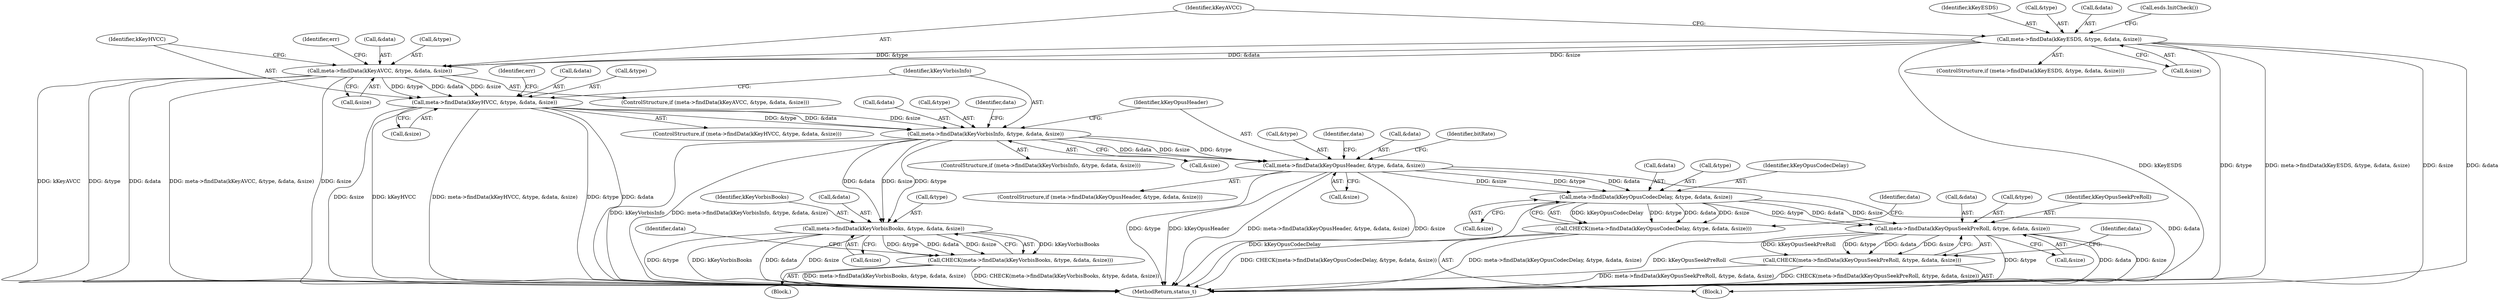 digraph "0_Android_0bb5ced60304da7f61478ffd359e7ba65d72f181_1@pointer" {
"1000187" [label="(Call,meta->findData(kKeyHVCC, &type, &data, &size))"];
"1000150" [label="(Call,meta->findData(kKeyAVCC, &type, &data, &size))"];
"1000123" [label="(Call,meta->findData(kKeyESDS, &type, &data, &size))"];
"1000222" [label="(Call,meta->findData(kKeyVorbisInfo, &type, &data, &size))"];
"1000235" [label="(Call,meta->findData(kKeyVorbisBooks, &type, &data, &size))"];
"1000234" [label="(Call,CHECK(meta->findData(kKeyVorbisBooks, &type, &data, &size)))"];
"1000248" [label="(Call,meta->findData(kKeyOpusHeader, &type, &data, &size))"];
"1000261" [label="(Call,meta->findData(kKeyOpusCodecDelay, &type, &data, &size))"];
"1000260" [label="(Call,CHECK(meta->findData(kKeyOpusCodecDelay, &type, &data, &size)))"];
"1000273" [label="(Call,meta->findData(kKeyOpusSeekPreRoll, &type, &data, &size))"];
"1000272" [label="(Call,CHECK(meta->findData(kKeyOpusSeekPreRoll, &type, &data, &size)))"];
"1000279" [label="(Call,&size)"];
"1000188" [label="(Identifier,kKeyHVCC)"];
"1000250" [label="(Call,&type)"];
"1000224" [label="(Call,&type)"];
"1000247" [label="(ControlStructure,if (meta->findData(kKeyOpusHeader, &type, &data, &size)))"];
"1000221" [label="(ControlStructure,if (meta->findData(kKeyVorbisInfo, &type, &data, &size)))"];
"1000570" [label="(MethodReturn,status_t)"];
"1000122" [label="(ControlStructure,if (meta->findData(kKeyESDS, &type, &data, &size)))"];
"1000258" [label="(Identifier,data)"];
"1000151" [label="(Identifier,kKeyAVCC)"];
"1000191" [label="(Call,&data)"];
"1000186" [label="(ControlStructure,if (meta->findData(kKeyHVCC, &type, &data, &size)))"];
"1000232" [label="(Identifier,data)"];
"1000267" [label="(Call,&size)"];
"1000273" [label="(Call,meta->findData(kKeyOpusSeekPreRoll, &type, &data, &size))"];
"1000223" [label="(Identifier,kKeyVorbisInfo)"];
"1000252" [label="(Call,&data)"];
"1000256" [label="(Block,)"];
"1000270" [label="(Identifier,data)"];
"1000222" [label="(Call,meta->findData(kKeyVorbisInfo, &type, &data, &size))"];
"1000249" [label="(Identifier,kKeyOpusHeader)"];
"1000248" [label="(Call,meta->findData(kKeyOpusHeader, &type, &data, &size))"];
"1000277" [label="(Call,&data)"];
"1000165" [label="(Identifier,err)"];
"1000189" [label="(Call,&type)"];
"1000286" [label="(Identifier,bitRate)"];
"1000156" [label="(Call,&size)"];
"1000230" [label="(Block,)"];
"1000124" [label="(Identifier,kKeyESDS)"];
"1000129" [label="(Call,&size)"];
"1000237" [label="(Call,&type)"];
"1000187" [label="(Call,meta->findData(kKeyHVCC, &type, &data, &size))"];
"1000125" [label="(Call,&type)"];
"1000127" [label="(Call,&data)"];
"1000265" [label="(Call,&data)"];
"1000235" [label="(Call,meta->findData(kKeyVorbisBooks, &type, &data, &size))"];
"1000228" [label="(Call,&size)"];
"1000202" [label="(Identifier,err)"];
"1000275" [label="(Call,&type)"];
"1000149" [label="(ControlStructure,if (meta->findData(kKeyAVCC, &type, &data, &size)))"];
"1000241" [label="(Call,&size)"];
"1000244" [label="(Identifier,data)"];
"1000282" [label="(Identifier,data)"];
"1000154" [label="(Call,&data)"];
"1000272" [label="(Call,CHECK(meta->findData(kKeyOpusSeekPreRoll, &type, &data, &size)))"];
"1000226" [label="(Call,&data)"];
"1000263" [label="(Call,&type)"];
"1000134" [label="(Call,esds.InitCheck())"];
"1000274" [label="(Identifier,kKeyOpusSeekPreRoll)"];
"1000152" [label="(Call,&type)"];
"1000261" [label="(Call,meta->findData(kKeyOpusCodecDelay, &type, &data, &size))"];
"1000260" [label="(Call,CHECK(meta->findData(kKeyOpusCodecDelay, &type, &data, &size)))"];
"1000234" [label="(Call,CHECK(meta->findData(kKeyVorbisBooks, &type, &data, &size)))"];
"1000150" [label="(Call,meta->findData(kKeyAVCC, &type, &data, &size))"];
"1000262" [label="(Identifier,kKeyOpusCodecDelay)"];
"1000193" [label="(Call,&size)"];
"1000236" [label="(Identifier,kKeyVorbisBooks)"];
"1000123" [label="(Call,meta->findData(kKeyESDS, &type, &data, &size))"];
"1000239" [label="(Call,&data)"];
"1000254" [label="(Call,&size)"];
"1000187" -> "1000186"  [label="AST: "];
"1000187" -> "1000193"  [label="CFG: "];
"1000188" -> "1000187"  [label="AST: "];
"1000189" -> "1000187"  [label="AST: "];
"1000191" -> "1000187"  [label="AST: "];
"1000193" -> "1000187"  [label="AST: "];
"1000202" -> "1000187"  [label="CFG: "];
"1000223" -> "1000187"  [label="CFG: "];
"1000187" -> "1000570"  [label="DDG: kKeyHVCC"];
"1000187" -> "1000570"  [label="DDG: meta->findData(kKeyHVCC, &type, &data, &size)"];
"1000187" -> "1000570"  [label="DDG: &type"];
"1000187" -> "1000570"  [label="DDG: &data"];
"1000187" -> "1000570"  [label="DDG: &size"];
"1000150" -> "1000187"  [label="DDG: &type"];
"1000150" -> "1000187"  [label="DDG: &data"];
"1000150" -> "1000187"  [label="DDG: &size"];
"1000187" -> "1000222"  [label="DDG: &type"];
"1000187" -> "1000222"  [label="DDG: &data"];
"1000187" -> "1000222"  [label="DDG: &size"];
"1000150" -> "1000149"  [label="AST: "];
"1000150" -> "1000156"  [label="CFG: "];
"1000151" -> "1000150"  [label="AST: "];
"1000152" -> "1000150"  [label="AST: "];
"1000154" -> "1000150"  [label="AST: "];
"1000156" -> "1000150"  [label="AST: "];
"1000165" -> "1000150"  [label="CFG: "];
"1000188" -> "1000150"  [label="CFG: "];
"1000150" -> "1000570"  [label="DDG: kKeyAVCC"];
"1000150" -> "1000570"  [label="DDG: &type"];
"1000150" -> "1000570"  [label="DDG: &data"];
"1000150" -> "1000570"  [label="DDG: meta->findData(kKeyAVCC, &type, &data, &size)"];
"1000150" -> "1000570"  [label="DDG: &size"];
"1000123" -> "1000150"  [label="DDG: &type"];
"1000123" -> "1000150"  [label="DDG: &data"];
"1000123" -> "1000150"  [label="DDG: &size"];
"1000123" -> "1000122"  [label="AST: "];
"1000123" -> "1000129"  [label="CFG: "];
"1000124" -> "1000123"  [label="AST: "];
"1000125" -> "1000123"  [label="AST: "];
"1000127" -> "1000123"  [label="AST: "];
"1000129" -> "1000123"  [label="AST: "];
"1000134" -> "1000123"  [label="CFG: "];
"1000151" -> "1000123"  [label="CFG: "];
"1000123" -> "1000570"  [label="DDG: &type"];
"1000123" -> "1000570"  [label="DDG: meta->findData(kKeyESDS, &type, &data, &size)"];
"1000123" -> "1000570"  [label="DDG: &size"];
"1000123" -> "1000570"  [label="DDG: &data"];
"1000123" -> "1000570"  [label="DDG: kKeyESDS"];
"1000222" -> "1000221"  [label="AST: "];
"1000222" -> "1000228"  [label="CFG: "];
"1000223" -> "1000222"  [label="AST: "];
"1000224" -> "1000222"  [label="AST: "];
"1000226" -> "1000222"  [label="AST: "];
"1000228" -> "1000222"  [label="AST: "];
"1000232" -> "1000222"  [label="CFG: "];
"1000249" -> "1000222"  [label="CFG: "];
"1000222" -> "1000570"  [label="DDG: kKeyVorbisInfo"];
"1000222" -> "1000570"  [label="DDG: meta->findData(kKeyVorbisInfo, &type, &data, &size)"];
"1000222" -> "1000235"  [label="DDG: &type"];
"1000222" -> "1000235"  [label="DDG: &data"];
"1000222" -> "1000235"  [label="DDG: &size"];
"1000222" -> "1000248"  [label="DDG: &type"];
"1000222" -> "1000248"  [label="DDG: &data"];
"1000222" -> "1000248"  [label="DDG: &size"];
"1000235" -> "1000234"  [label="AST: "];
"1000235" -> "1000241"  [label="CFG: "];
"1000236" -> "1000235"  [label="AST: "];
"1000237" -> "1000235"  [label="AST: "];
"1000239" -> "1000235"  [label="AST: "];
"1000241" -> "1000235"  [label="AST: "];
"1000234" -> "1000235"  [label="CFG: "];
"1000235" -> "1000570"  [label="DDG: &type"];
"1000235" -> "1000570"  [label="DDG: kKeyVorbisBooks"];
"1000235" -> "1000570"  [label="DDG: &data"];
"1000235" -> "1000570"  [label="DDG: &size"];
"1000235" -> "1000234"  [label="DDG: kKeyVorbisBooks"];
"1000235" -> "1000234"  [label="DDG: &type"];
"1000235" -> "1000234"  [label="DDG: &data"];
"1000235" -> "1000234"  [label="DDG: &size"];
"1000234" -> "1000230"  [label="AST: "];
"1000244" -> "1000234"  [label="CFG: "];
"1000234" -> "1000570"  [label="DDG: meta->findData(kKeyVorbisBooks, &type, &data, &size)"];
"1000234" -> "1000570"  [label="DDG: CHECK(meta->findData(kKeyVorbisBooks, &type, &data, &size))"];
"1000248" -> "1000247"  [label="AST: "];
"1000248" -> "1000254"  [label="CFG: "];
"1000249" -> "1000248"  [label="AST: "];
"1000250" -> "1000248"  [label="AST: "];
"1000252" -> "1000248"  [label="AST: "];
"1000254" -> "1000248"  [label="AST: "];
"1000258" -> "1000248"  [label="CFG: "];
"1000286" -> "1000248"  [label="CFG: "];
"1000248" -> "1000570"  [label="DDG: meta->findData(kKeyOpusHeader, &type, &data, &size)"];
"1000248" -> "1000570"  [label="DDG: &size"];
"1000248" -> "1000570"  [label="DDG: &data"];
"1000248" -> "1000570"  [label="DDG: &type"];
"1000248" -> "1000570"  [label="DDG: kKeyOpusHeader"];
"1000248" -> "1000261"  [label="DDG: &type"];
"1000248" -> "1000261"  [label="DDG: &data"];
"1000248" -> "1000261"  [label="DDG: &size"];
"1000261" -> "1000260"  [label="AST: "];
"1000261" -> "1000267"  [label="CFG: "];
"1000262" -> "1000261"  [label="AST: "];
"1000263" -> "1000261"  [label="AST: "];
"1000265" -> "1000261"  [label="AST: "];
"1000267" -> "1000261"  [label="AST: "];
"1000260" -> "1000261"  [label="CFG: "];
"1000261" -> "1000570"  [label="DDG: kKeyOpusCodecDelay"];
"1000261" -> "1000260"  [label="DDG: kKeyOpusCodecDelay"];
"1000261" -> "1000260"  [label="DDG: &type"];
"1000261" -> "1000260"  [label="DDG: &data"];
"1000261" -> "1000260"  [label="DDG: &size"];
"1000261" -> "1000273"  [label="DDG: &type"];
"1000261" -> "1000273"  [label="DDG: &data"];
"1000261" -> "1000273"  [label="DDG: &size"];
"1000260" -> "1000256"  [label="AST: "];
"1000270" -> "1000260"  [label="CFG: "];
"1000260" -> "1000570"  [label="DDG: CHECK(meta->findData(kKeyOpusCodecDelay, &type, &data, &size))"];
"1000260" -> "1000570"  [label="DDG: meta->findData(kKeyOpusCodecDelay, &type, &data, &size)"];
"1000273" -> "1000272"  [label="AST: "];
"1000273" -> "1000279"  [label="CFG: "];
"1000274" -> "1000273"  [label="AST: "];
"1000275" -> "1000273"  [label="AST: "];
"1000277" -> "1000273"  [label="AST: "];
"1000279" -> "1000273"  [label="AST: "];
"1000272" -> "1000273"  [label="CFG: "];
"1000273" -> "1000570"  [label="DDG: &type"];
"1000273" -> "1000570"  [label="DDG: kKeyOpusSeekPreRoll"];
"1000273" -> "1000570"  [label="DDG: &data"];
"1000273" -> "1000570"  [label="DDG: &size"];
"1000273" -> "1000272"  [label="DDG: kKeyOpusSeekPreRoll"];
"1000273" -> "1000272"  [label="DDG: &type"];
"1000273" -> "1000272"  [label="DDG: &data"];
"1000273" -> "1000272"  [label="DDG: &size"];
"1000272" -> "1000256"  [label="AST: "];
"1000282" -> "1000272"  [label="CFG: "];
"1000272" -> "1000570"  [label="DDG: meta->findData(kKeyOpusSeekPreRoll, &type, &data, &size)"];
"1000272" -> "1000570"  [label="DDG: CHECK(meta->findData(kKeyOpusSeekPreRoll, &type, &data, &size))"];
}
